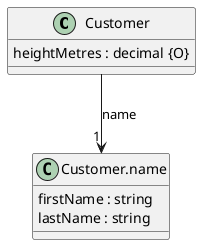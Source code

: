 @startuml
set namespaceSeparator none

class "Customer" {
  heightMetres : decimal {O}
}

class "Customer.name" {
  firstName : string
  lastName : string
}

"Customer" --> "1" "Customer.name" : name

@enduml